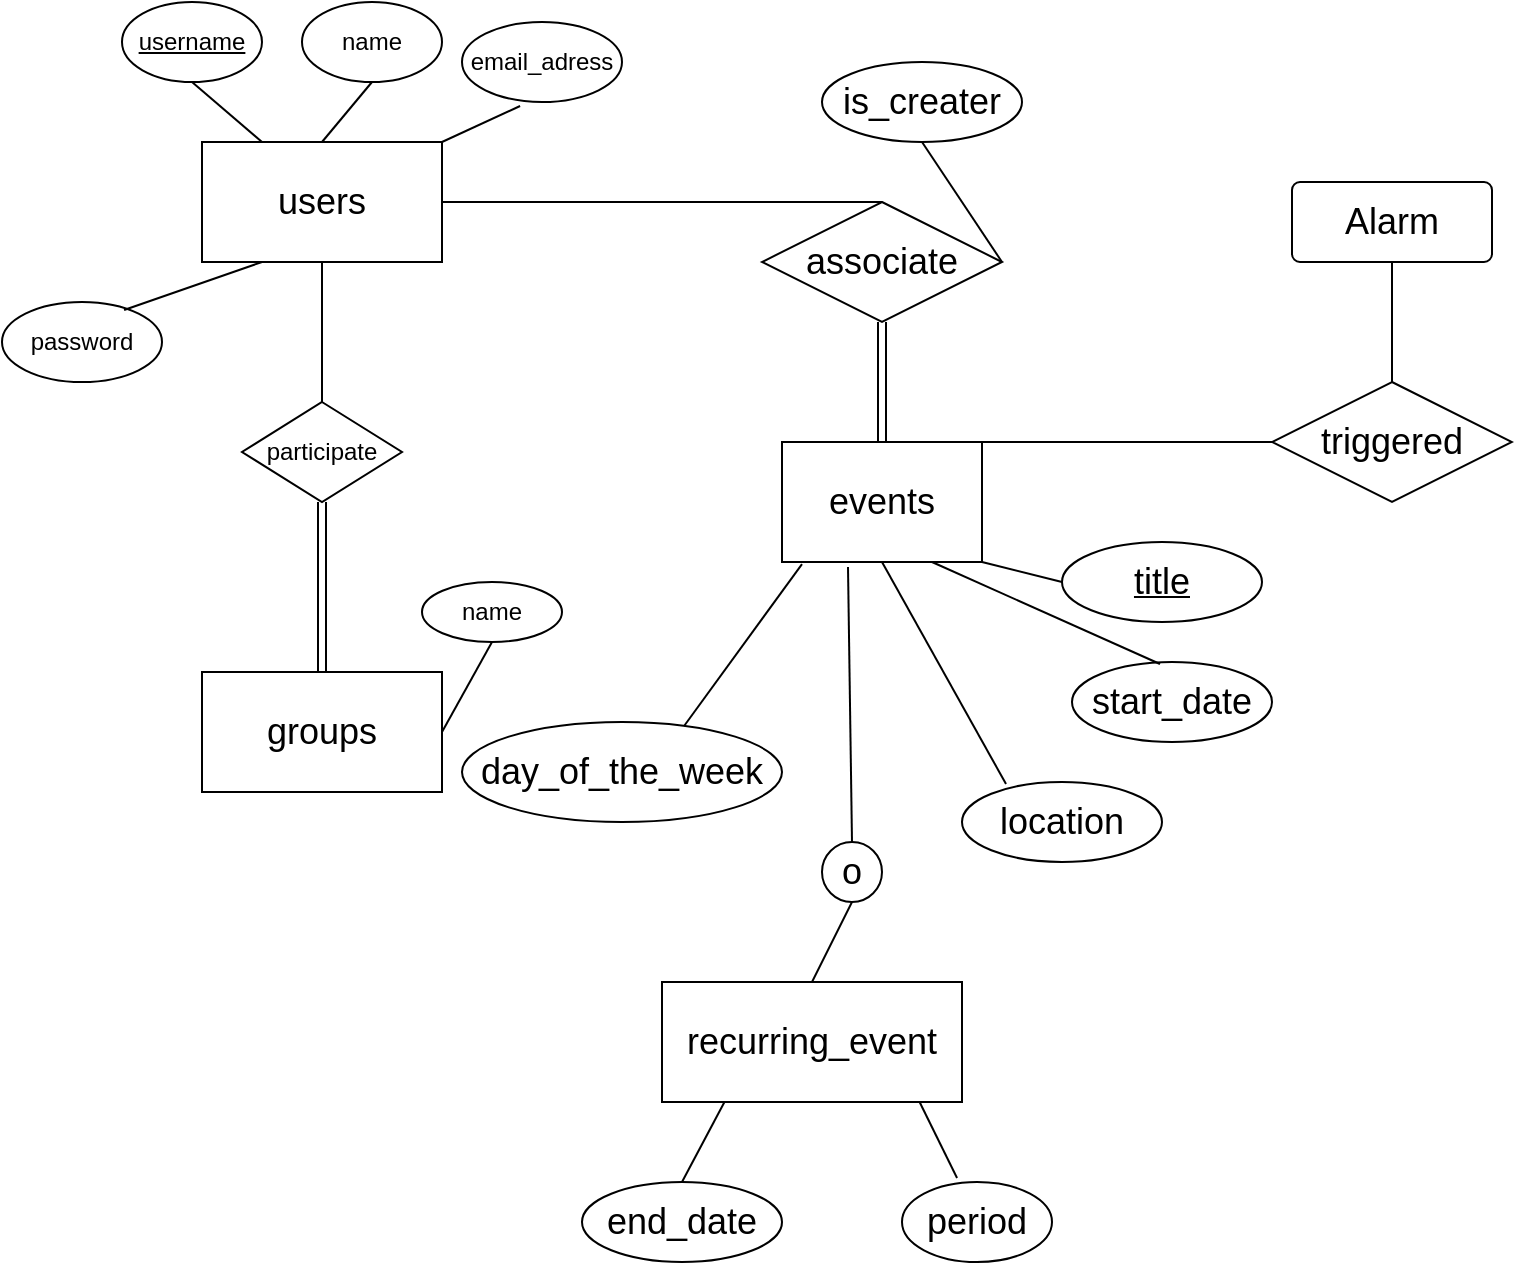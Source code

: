 <mxfile version="20.3.3" type="github">
  <diagram id="R2lEEEUBdFMjLlhIrx00" name="Page-1">
    <mxGraphModel dx="1796" dy="532" grid="1" gridSize="10" guides="1" tooltips="1" connect="1" arrows="1" fold="1" page="1" pageScale="1" pageWidth="850" pageHeight="1100" math="0" shadow="0" extFonts="Permanent Marker^https://fonts.googleapis.com/css?family=Permanent+Marker">
      <root>
        <mxCell id="0" />
        <mxCell id="1" parent="0" />
        <mxCell id="HrpYlR0Sw-WBSM7qd5Lc-1" value="name" style="ellipse;whiteSpace=wrap;html=1;" vertex="1" parent="1">
          <mxGeometry x="-10" y="60" width="70" height="40" as="geometry" />
        </mxCell>
        <mxCell id="HrpYlR0Sw-WBSM7qd5Lc-2" value="&lt;font style=&quot;font-size: 18px;&quot;&gt;users&lt;/font&gt;" style="rounded=0;whiteSpace=wrap;html=1;" vertex="1" parent="1">
          <mxGeometry x="-60" y="130" width="120" height="60" as="geometry" />
        </mxCell>
        <mxCell id="HrpYlR0Sw-WBSM7qd5Lc-3" value="email_adress" style="ellipse;whiteSpace=wrap;html=1;" vertex="1" parent="1">
          <mxGeometry x="70" y="70" width="80" height="40" as="geometry" />
        </mxCell>
        <mxCell id="HrpYlR0Sw-WBSM7qd5Lc-4" value="&lt;u&gt;username&lt;/u&gt;" style="ellipse;whiteSpace=wrap;html=1;" vertex="1" parent="1">
          <mxGeometry x="-100" y="60" width="70" height="40" as="geometry" />
        </mxCell>
        <mxCell id="HrpYlR0Sw-WBSM7qd5Lc-5" value="password" style="ellipse;whiteSpace=wrap;html=1;" vertex="1" parent="1">
          <mxGeometry x="-160" y="210" width="80" height="40" as="geometry" />
        </mxCell>
        <mxCell id="HrpYlR0Sw-WBSM7qd5Lc-6" value="" style="endArrow=none;html=1;rounded=0;exitX=0.763;exitY=0.1;exitDx=0;exitDy=0;exitPerimeter=0;entryX=0.25;entryY=1;entryDx=0;entryDy=0;" edge="1" parent="1" source="HrpYlR0Sw-WBSM7qd5Lc-5" target="HrpYlR0Sw-WBSM7qd5Lc-2">
          <mxGeometry width="50" height="50" relative="1" as="geometry">
            <mxPoint x="-20" y="250" as="sourcePoint" />
            <mxPoint x="30" y="200" as="targetPoint" />
          </mxGeometry>
        </mxCell>
        <mxCell id="HrpYlR0Sw-WBSM7qd5Lc-7" value="" style="endArrow=none;html=1;rounded=0;entryX=0.5;entryY=1;entryDx=0;entryDy=0;exitX=0.25;exitY=0;exitDx=0;exitDy=0;" edge="1" parent="1" source="HrpYlR0Sw-WBSM7qd5Lc-2" target="HrpYlR0Sw-WBSM7qd5Lc-4">
          <mxGeometry width="50" height="50" relative="1" as="geometry">
            <mxPoint x="-100" y="230" as="sourcePoint" />
            <mxPoint x="-50" y="180" as="targetPoint" />
          </mxGeometry>
        </mxCell>
        <mxCell id="HrpYlR0Sw-WBSM7qd5Lc-10" value="" style="endArrow=none;html=1;rounded=0;entryX=0.5;entryY=1;entryDx=0;entryDy=0;exitX=0.5;exitY=0;exitDx=0;exitDy=0;" edge="1" parent="1" source="HrpYlR0Sw-WBSM7qd5Lc-2" target="HrpYlR0Sw-WBSM7qd5Lc-1">
          <mxGeometry width="50" height="50" relative="1" as="geometry">
            <mxPoint x="180" y="250" as="sourcePoint" />
            <mxPoint x="230" y="200" as="targetPoint" />
          </mxGeometry>
        </mxCell>
        <mxCell id="HrpYlR0Sw-WBSM7qd5Lc-11" value="" style="endArrow=none;html=1;rounded=0;entryX=0.363;entryY=1.05;entryDx=0;entryDy=0;entryPerimeter=0;exitX=1;exitY=0;exitDx=0;exitDy=0;" edge="1" parent="1" source="HrpYlR0Sw-WBSM7qd5Lc-2" target="HrpYlR0Sw-WBSM7qd5Lc-3">
          <mxGeometry width="50" height="50" relative="1" as="geometry">
            <mxPoint x="170" y="190" as="sourcePoint" />
            <mxPoint x="220" y="140" as="targetPoint" />
          </mxGeometry>
        </mxCell>
        <mxCell id="HrpYlR0Sw-WBSM7qd5Lc-12" value="&lt;font style=&quot;font-size: 18px;&quot;&gt;groups&lt;/font&gt;" style="rounded=0;whiteSpace=wrap;html=1;" vertex="1" parent="1">
          <mxGeometry x="-60" y="395" width="120" height="60" as="geometry" />
        </mxCell>
        <mxCell id="HrpYlR0Sw-WBSM7qd5Lc-13" value="name" style="ellipse;whiteSpace=wrap;html=1;" vertex="1" parent="1">
          <mxGeometry x="50" y="350" width="70" height="30" as="geometry" />
        </mxCell>
        <mxCell id="HrpYlR0Sw-WBSM7qd5Lc-14" value="" style="endArrow=none;html=1;rounded=0;entryX=0.5;entryY=1;entryDx=0;entryDy=0;exitX=1;exitY=0.5;exitDx=0;exitDy=0;" edge="1" parent="1" source="HrpYlR0Sw-WBSM7qd5Lc-12" target="HrpYlR0Sw-WBSM7qd5Lc-13">
          <mxGeometry width="50" height="50" relative="1" as="geometry">
            <mxPoint x="250" y="340" as="sourcePoint" />
            <mxPoint x="300" y="290" as="targetPoint" />
          </mxGeometry>
        </mxCell>
        <mxCell id="HrpYlR0Sw-WBSM7qd5Lc-15" value="participate" style="rhombus;whiteSpace=wrap;html=1;" vertex="1" parent="1">
          <mxGeometry x="-40" y="260" width="80" height="50" as="geometry" />
        </mxCell>
        <mxCell id="HrpYlR0Sw-WBSM7qd5Lc-17" value="&lt;font style=&quot;font-size: 18px;&quot;&gt;events&lt;/font&gt;" style="rounded=0;whiteSpace=wrap;html=1;" vertex="1" parent="1">
          <mxGeometry x="230" y="280" width="100" height="60" as="geometry" />
        </mxCell>
        <mxCell id="HrpYlR0Sw-WBSM7qd5Lc-19" value="" style="endArrow=none;html=1;rounded=0;exitX=0.5;exitY=1;exitDx=0;exitDy=0;entryX=0.5;entryY=0;entryDx=0;entryDy=0;" edge="1" parent="1" source="HrpYlR0Sw-WBSM7qd5Lc-2" target="HrpYlR0Sw-WBSM7qd5Lc-15">
          <mxGeometry width="50" height="50" relative="1" as="geometry">
            <mxPoint x="90" y="270" as="sourcePoint" />
            <mxPoint x="140" y="220" as="targetPoint" />
          </mxGeometry>
        </mxCell>
        <mxCell id="HrpYlR0Sw-WBSM7qd5Lc-20" value="" style="shape=link;html=1;rounded=0;entryX=0.5;entryY=0;entryDx=0;entryDy=0;exitX=0.5;exitY=1;exitDx=0;exitDy=0;" edge="1" parent="1" source="HrpYlR0Sw-WBSM7qd5Lc-15" target="HrpYlR0Sw-WBSM7qd5Lc-12">
          <mxGeometry width="100" relative="1" as="geometry">
            <mxPoint x="25" y="350" as="sourcePoint" />
            <mxPoint x="75" y="350" as="targetPoint" />
          </mxGeometry>
        </mxCell>
        <mxCell id="HrpYlR0Sw-WBSM7qd5Lc-32" value="" style="shape=link;html=1;rounded=0;fontSize=18;entryX=0.5;entryY=0;entryDx=0;entryDy=0;exitX=0.5;exitY=1;exitDx=0;exitDy=0;" edge="1" parent="1" source="HrpYlR0Sw-WBSM7qd5Lc-44" target="HrpYlR0Sw-WBSM7qd5Lc-17">
          <mxGeometry relative="1" as="geometry">
            <mxPoint x="330" y="380" as="sourcePoint" />
            <mxPoint x="490" y="380" as="targetPoint" />
          </mxGeometry>
        </mxCell>
        <mxCell id="HrpYlR0Sw-WBSM7qd5Lc-35" value="period" style="ellipse;whiteSpace=wrap;html=1;align=center;fontSize=18;" vertex="1" parent="1">
          <mxGeometry x="290" y="650" width="75" height="40" as="geometry" />
        </mxCell>
        <mxCell id="HrpYlR0Sw-WBSM7qd5Lc-36" value="" style="endArrow=none;html=1;rounded=0;fontSize=18;entryX=0.367;entryY=-0.05;entryDx=0;entryDy=0;entryPerimeter=0;exitX=0.857;exitY=0.992;exitDx=0;exitDy=0;exitPerimeter=0;" edge="1" parent="1" source="HrpYlR0Sw-WBSM7qd5Lc-57" target="HrpYlR0Sw-WBSM7qd5Lc-35">
          <mxGeometry relative="1" as="geometry">
            <mxPoint x="200" y="620" as="sourcePoint" />
            <mxPoint x="640" y="190" as="targetPoint" />
          </mxGeometry>
        </mxCell>
        <mxCell id="HrpYlR0Sw-WBSM7qd5Lc-37" value="&lt;u&gt;title&lt;/u&gt;" style="ellipse;whiteSpace=wrap;html=1;align=center;fontSize=18;" vertex="1" parent="1">
          <mxGeometry x="370" y="330" width="100" height="40" as="geometry" />
        </mxCell>
        <mxCell id="HrpYlR0Sw-WBSM7qd5Lc-38" value="" style="endArrow=none;html=1;rounded=0;fontSize=18;exitX=1;exitY=1;exitDx=0;exitDy=0;entryX=0;entryY=0.5;entryDx=0;entryDy=0;" edge="1" parent="1" source="HrpYlR0Sw-WBSM7qd5Lc-17" target="HrpYlR0Sw-WBSM7qd5Lc-37">
          <mxGeometry relative="1" as="geometry">
            <mxPoint x="520" y="430" as="sourcePoint" />
            <mxPoint x="680" y="430" as="targetPoint" />
          </mxGeometry>
        </mxCell>
        <mxCell id="HrpYlR0Sw-WBSM7qd5Lc-40" value="location" style="ellipse;whiteSpace=wrap;html=1;align=center;fontSize=18;" vertex="1" parent="1">
          <mxGeometry x="320" y="450" width="100" height="40" as="geometry" />
        </mxCell>
        <mxCell id="HrpYlR0Sw-WBSM7qd5Lc-41" value="" style="endArrow=none;html=1;rounded=0;fontSize=18;entryX=0.22;entryY=0.025;entryDx=0;entryDy=0;entryPerimeter=0;exitX=0.5;exitY=1;exitDx=0;exitDy=0;" edge="1" parent="1" source="HrpYlR0Sw-WBSM7qd5Lc-17" target="HrpYlR0Sw-WBSM7qd5Lc-40">
          <mxGeometry width="50" height="50" relative="1" as="geometry">
            <mxPoint x="150" y="580" as="sourcePoint" />
            <mxPoint x="200" y="530" as="targetPoint" />
          </mxGeometry>
        </mxCell>
        <mxCell id="HrpYlR0Sw-WBSM7qd5Lc-42" value="is_creater" style="ellipse;whiteSpace=wrap;html=1;fontSize=18;" vertex="1" parent="1">
          <mxGeometry x="250" y="90" width="100" height="40" as="geometry" />
        </mxCell>
        <mxCell id="HrpYlR0Sw-WBSM7qd5Lc-43" value="" style="endArrow=none;html=1;rounded=0;fontSize=18;exitX=1;exitY=0.5;exitDx=0;exitDy=0;entryX=0.5;entryY=1;entryDx=0;entryDy=0;" edge="1" parent="1" source="HrpYlR0Sw-WBSM7qd5Lc-44" target="HrpYlR0Sw-WBSM7qd5Lc-42">
          <mxGeometry width="50" height="50" relative="1" as="geometry">
            <mxPoint x="450" y="330" as="sourcePoint" />
            <mxPoint x="520" y="240" as="targetPoint" />
          </mxGeometry>
        </mxCell>
        <mxCell id="HrpYlR0Sw-WBSM7qd5Lc-44" value="associate" style="shape=rhombus;perimeter=rhombusPerimeter;whiteSpace=wrap;html=1;align=center;fontSize=18;" vertex="1" parent="1">
          <mxGeometry x="220" y="160" width="120" height="60" as="geometry" />
        </mxCell>
        <mxCell id="HrpYlR0Sw-WBSM7qd5Lc-46" value="" style="endArrow=none;html=1;rounded=0;fontSize=18;entryX=1;entryY=0.5;entryDx=0;entryDy=0;exitX=0.5;exitY=0;exitDx=0;exitDy=0;" edge="1" parent="1" source="HrpYlR0Sw-WBSM7qd5Lc-44" target="HrpYlR0Sw-WBSM7qd5Lc-2">
          <mxGeometry width="50" height="50" relative="1" as="geometry">
            <mxPoint x="210" y="310" as="sourcePoint" />
            <mxPoint x="260" y="260" as="targetPoint" />
          </mxGeometry>
        </mxCell>
        <mxCell id="HrpYlR0Sw-WBSM7qd5Lc-49" value="day_of_the_week" style="ellipse;whiteSpace=wrap;html=1;align=center;fontSize=18;" vertex="1" parent="1">
          <mxGeometry x="70" y="420" width="160" height="50" as="geometry" />
        </mxCell>
        <mxCell id="HrpYlR0Sw-WBSM7qd5Lc-50" value="" style="endArrow=none;html=1;rounded=0;fontSize=18;exitX=0.694;exitY=0.04;exitDx=0;exitDy=0;exitPerimeter=0;entryX=0.1;entryY=1.017;entryDx=0;entryDy=0;entryPerimeter=0;" edge="1" parent="1" source="HrpYlR0Sw-WBSM7qd5Lc-49" target="HrpYlR0Sw-WBSM7qd5Lc-17">
          <mxGeometry relative="1" as="geometry">
            <mxPoint x="30" y="490" as="sourcePoint" />
            <mxPoint x="190" y="490" as="targetPoint" />
          </mxGeometry>
        </mxCell>
        <mxCell id="HrpYlR0Sw-WBSM7qd5Lc-51" value="end_date" style="ellipse;whiteSpace=wrap;html=1;align=center;fontSize=18;" vertex="1" parent="1">
          <mxGeometry x="130" y="650" width="100" height="40" as="geometry" />
        </mxCell>
        <mxCell id="HrpYlR0Sw-WBSM7qd5Lc-52" value="" style="endArrow=none;html=1;rounded=0;fontSize=18;exitX=0.5;exitY=0;exitDx=0;exitDy=0;entryX=0.21;entryY=0.992;entryDx=0;entryDy=0;entryPerimeter=0;" edge="1" parent="1" source="HrpYlR0Sw-WBSM7qd5Lc-51" target="HrpYlR0Sw-WBSM7qd5Lc-57">
          <mxGeometry relative="1" as="geometry">
            <mxPoint x="120" y="410" as="sourcePoint" />
            <mxPoint x="140" y="550" as="targetPoint" />
          </mxGeometry>
        </mxCell>
        <mxCell id="HrpYlR0Sw-WBSM7qd5Lc-53" value="start_date" style="ellipse;whiteSpace=wrap;html=1;align=center;fontSize=18;" vertex="1" parent="1">
          <mxGeometry x="375" y="390" width="100" height="40" as="geometry" />
        </mxCell>
        <mxCell id="HrpYlR0Sw-WBSM7qd5Lc-57" value="&lt;font style=&quot;font-size: 18px;&quot;&gt;recurring_event&lt;/font&gt;" style="rounded=0;whiteSpace=wrap;html=1;" vertex="1" parent="1">
          <mxGeometry x="170" y="550" width="150" height="60" as="geometry" />
        </mxCell>
        <mxCell id="HrpYlR0Sw-WBSM7qd5Lc-61" value="" style="endArrow=none;html=1;rounded=0;fontSize=18;exitX=0.75;exitY=1;exitDx=0;exitDy=0;entryX=0.44;entryY=0.025;entryDx=0;entryDy=0;entryPerimeter=0;" edge="1" parent="1" source="HrpYlR0Sw-WBSM7qd5Lc-17" target="HrpYlR0Sw-WBSM7qd5Lc-53">
          <mxGeometry relative="1" as="geometry">
            <mxPoint x="510" y="550" as="sourcePoint" />
            <mxPoint x="670" y="550" as="targetPoint" />
          </mxGeometry>
        </mxCell>
        <mxCell id="HrpYlR0Sw-WBSM7qd5Lc-70" value="" style="endArrow=none;html=1;rounded=0;fontSize=18;exitX=0.5;exitY=0;exitDx=0;exitDy=0;entryX=0.5;entryY=1;entryDx=0;entryDy=0;" edge="1" parent="1" source="HrpYlR0Sw-WBSM7qd5Lc-57" target="HrpYlR0Sw-WBSM7qd5Lc-71">
          <mxGeometry width="50" height="50" relative="1" as="geometry">
            <mxPoint x="120" y="680" as="sourcePoint" />
            <mxPoint x="210" y="690" as="targetPoint" />
          </mxGeometry>
        </mxCell>
        <mxCell id="HrpYlR0Sw-WBSM7qd5Lc-71" value="o" style="ellipse;whiteSpace=wrap;html=1;align=center;fontSize=18;" vertex="1" parent="1">
          <mxGeometry x="250" y="480" width="30" height="30" as="geometry" />
        </mxCell>
        <mxCell id="HrpYlR0Sw-WBSM7qd5Lc-72" value="" style="endArrow=none;html=1;rounded=0;fontSize=18;entryX=0.33;entryY=1.042;entryDx=0;entryDy=0;entryPerimeter=0;exitX=0.5;exitY=0;exitDx=0;exitDy=0;" edge="1" parent="1" source="HrpYlR0Sw-WBSM7qd5Lc-71" target="HrpYlR0Sw-WBSM7qd5Lc-17">
          <mxGeometry width="50" height="50" relative="1" as="geometry">
            <mxPoint x="90" y="680" as="sourcePoint" />
            <mxPoint x="140" y="630" as="targetPoint" />
          </mxGeometry>
        </mxCell>
        <mxCell id="HrpYlR0Sw-WBSM7qd5Lc-77" value="triggered" style="shape=rhombus;perimeter=rhombusPerimeter;whiteSpace=wrap;html=1;align=center;labelBackgroundColor=none;fontSize=18;" vertex="1" parent="1">
          <mxGeometry x="475" y="250" width="120" height="60" as="geometry" />
        </mxCell>
        <mxCell id="HrpYlR0Sw-WBSM7qd5Lc-79" value="" style="endArrow=none;html=1;rounded=0;fontSize=18;exitX=1;exitY=0;exitDx=0;exitDy=0;entryX=0;entryY=0.5;entryDx=0;entryDy=0;" edge="1" parent="1" source="HrpYlR0Sw-WBSM7qd5Lc-17" target="HrpYlR0Sw-WBSM7qd5Lc-77">
          <mxGeometry relative="1" as="geometry">
            <mxPoint x="560" y="290" as="sourcePoint" />
            <mxPoint x="720" y="290" as="targetPoint" />
          </mxGeometry>
        </mxCell>
        <mxCell id="HrpYlR0Sw-WBSM7qd5Lc-80" value="" style="endArrow=none;html=1;rounded=0;fontSize=18;entryX=0.5;entryY=1;entryDx=0;entryDy=0;exitX=0.5;exitY=0;exitDx=0;exitDy=0;" edge="1" parent="1" source="HrpYlR0Sw-WBSM7qd5Lc-77" target="HrpYlR0Sw-WBSM7qd5Lc-82">
          <mxGeometry relative="1" as="geometry">
            <mxPoint x="610" y="220" as="sourcePoint" />
            <mxPoint x="530" y="215" as="targetPoint" />
          </mxGeometry>
        </mxCell>
        <mxCell id="HrpYlR0Sw-WBSM7qd5Lc-82" value="Alarm" style="rounded=1;arcSize=10;whiteSpace=wrap;html=1;align=center;labelBackgroundColor=none;fontSize=18;fillColor=none;" vertex="1" parent="1">
          <mxGeometry x="485" y="150" width="100" height="40" as="geometry" />
        </mxCell>
      </root>
    </mxGraphModel>
  </diagram>
</mxfile>
